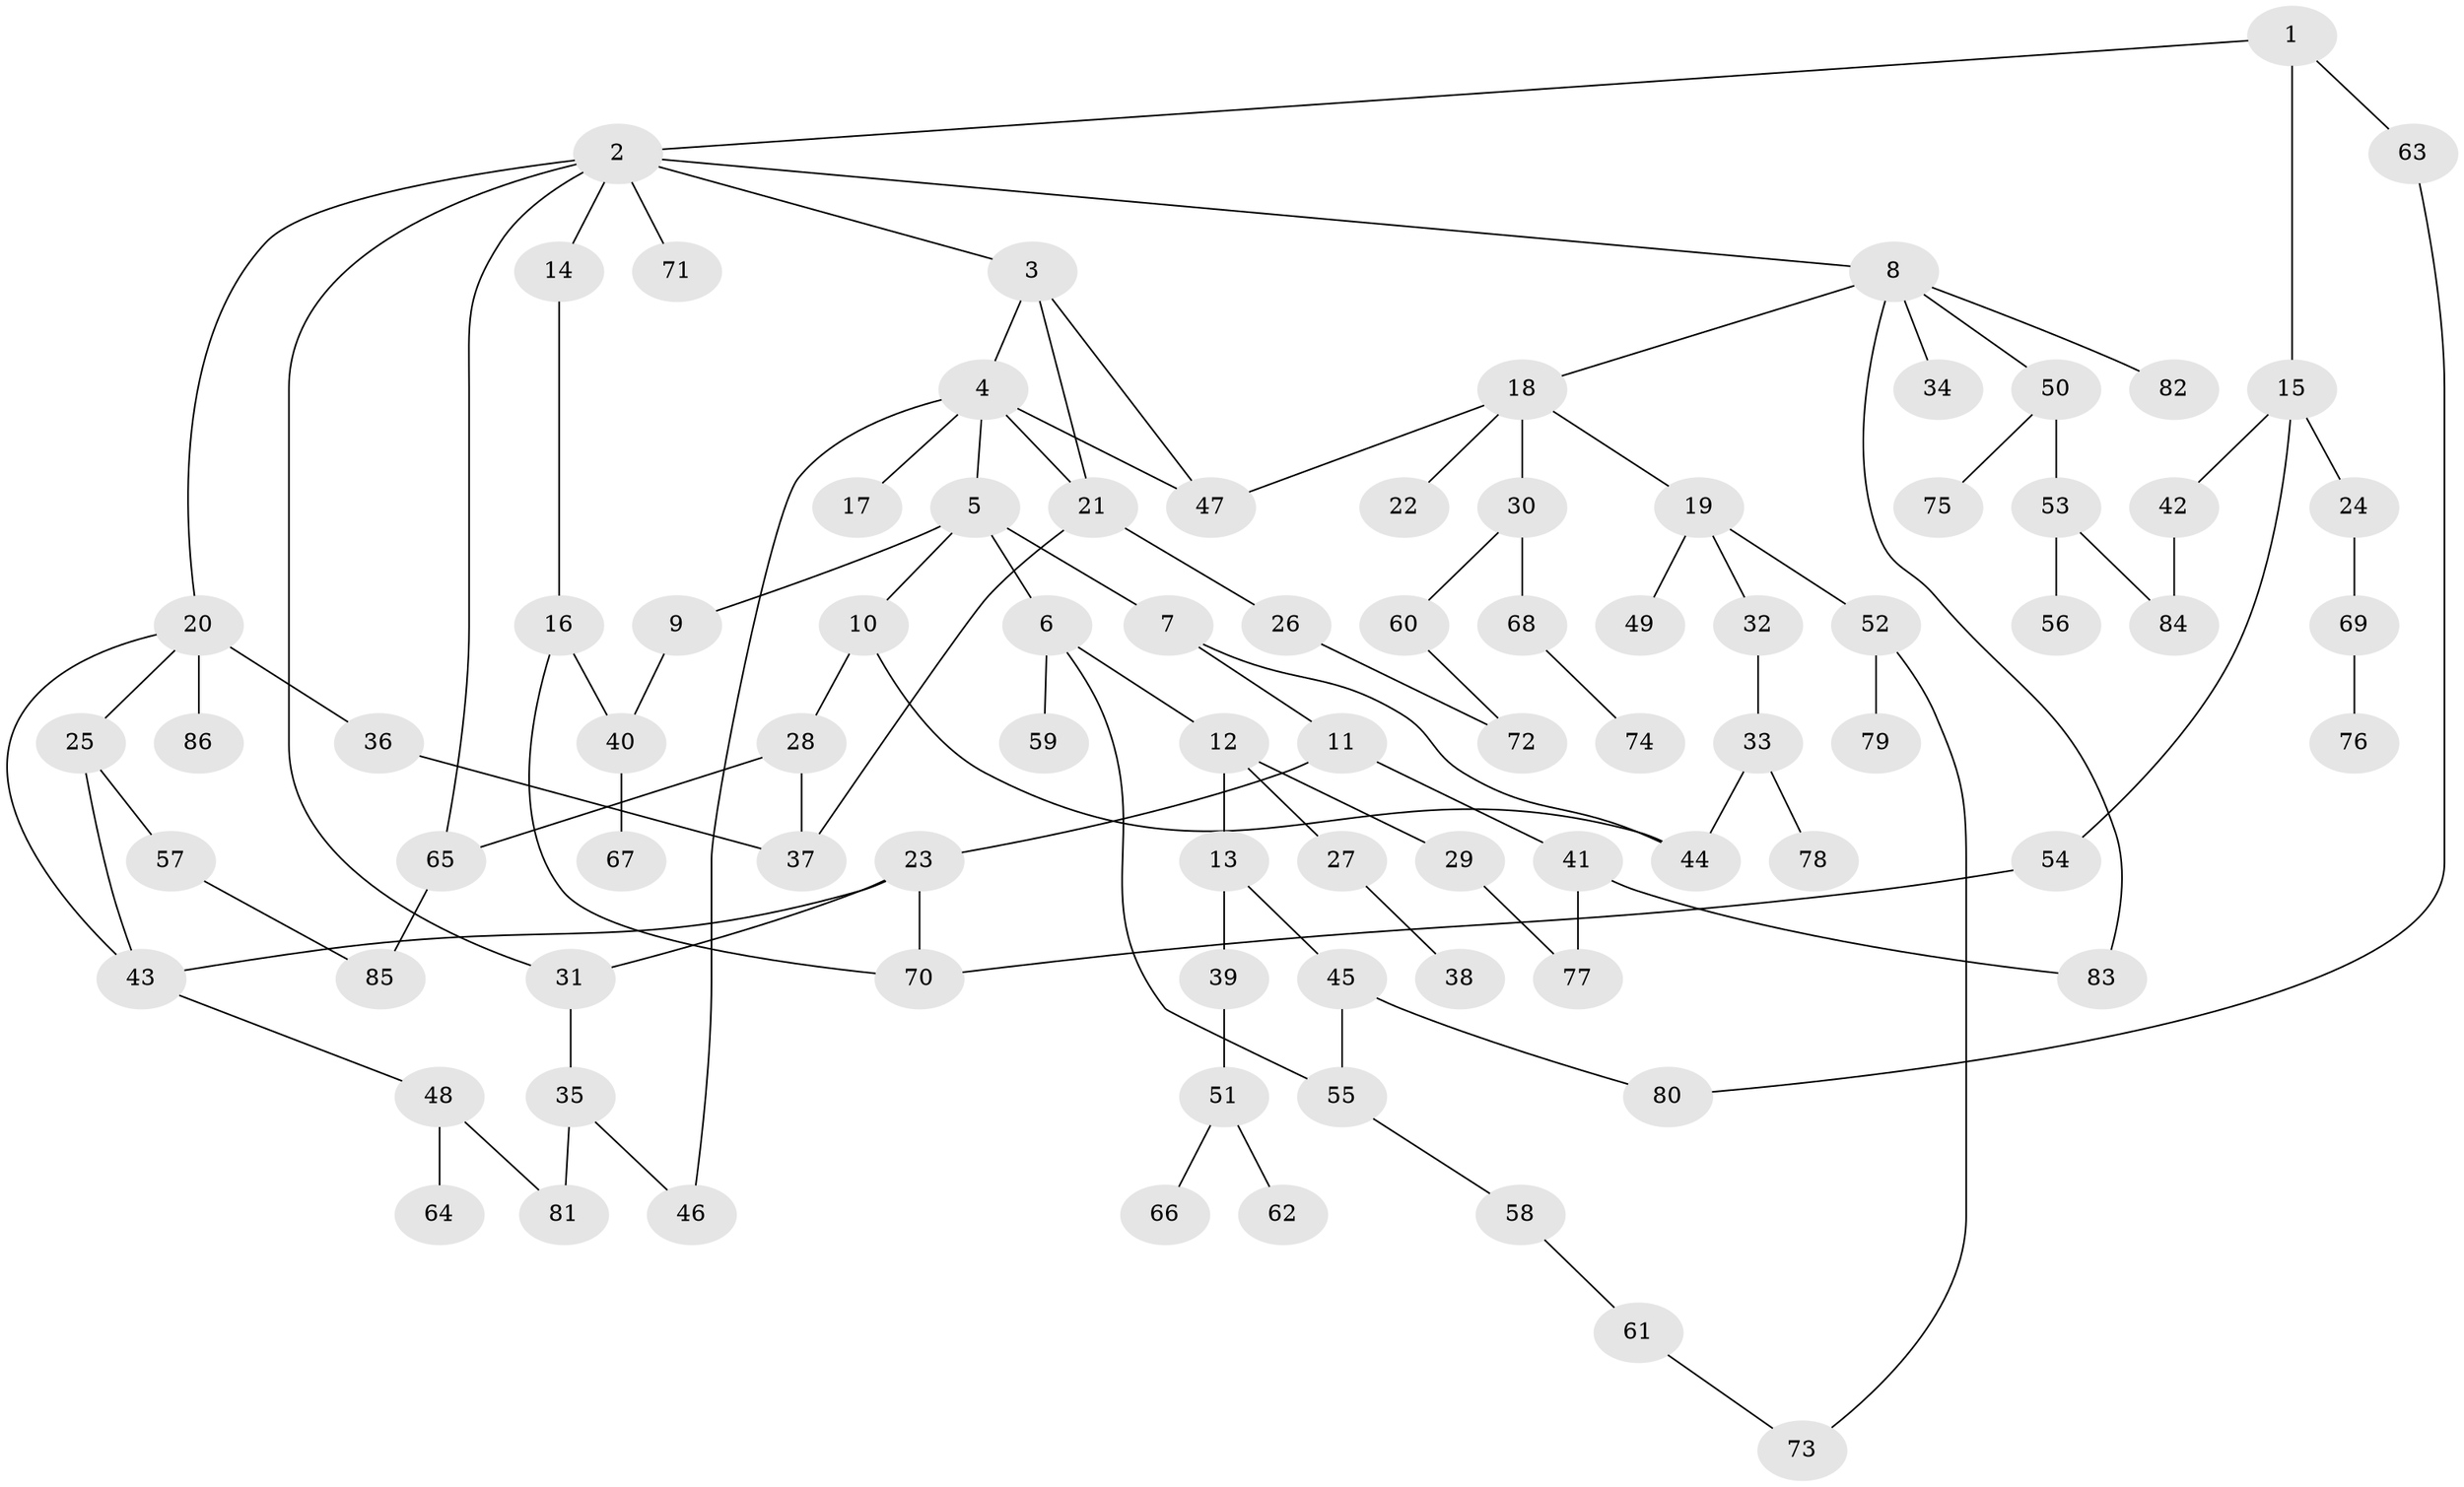// original degree distribution, {4: 0.16783216783216784, 8: 0.006993006993006993, 5: 0.027972027972027972, 7: 0.013986013986013986, 3: 0.13286713286713286, 2: 0.2867132867132867, 1: 0.35664335664335667, 6: 0.006993006993006993}
// Generated by graph-tools (version 1.1) at 2025/48/03/04/25 22:48:48]
// undirected, 86 vertices, 109 edges
graph export_dot {
  node [color=gray90,style=filled];
  1;
  2;
  3;
  4;
  5;
  6;
  7;
  8;
  9;
  10;
  11;
  12;
  13;
  14;
  15;
  16;
  17;
  18;
  19;
  20;
  21;
  22;
  23;
  24;
  25;
  26;
  27;
  28;
  29;
  30;
  31;
  32;
  33;
  34;
  35;
  36;
  37;
  38;
  39;
  40;
  41;
  42;
  43;
  44;
  45;
  46;
  47;
  48;
  49;
  50;
  51;
  52;
  53;
  54;
  55;
  56;
  57;
  58;
  59;
  60;
  61;
  62;
  63;
  64;
  65;
  66;
  67;
  68;
  69;
  70;
  71;
  72;
  73;
  74;
  75;
  76;
  77;
  78;
  79;
  80;
  81;
  82;
  83;
  84;
  85;
  86;
  1 -- 2 [weight=1.0];
  1 -- 15 [weight=1.0];
  1 -- 63 [weight=1.0];
  2 -- 3 [weight=1.0];
  2 -- 8 [weight=1.0];
  2 -- 14 [weight=1.0];
  2 -- 20 [weight=1.0];
  2 -- 31 [weight=1.0];
  2 -- 65 [weight=1.0];
  2 -- 71 [weight=1.0];
  3 -- 4 [weight=1.0];
  3 -- 21 [weight=1.0];
  3 -- 47 [weight=1.0];
  4 -- 5 [weight=1.0];
  4 -- 17 [weight=1.0];
  4 -- 21 [weight=1.0];
  4 -- 46 [weight=1.0];
  4 -- 47 [weight=1.0];
  5 -- 6 [weight=1.0];
  5 -- 7 [weight=1.0];
  5 -- 9 [weight=1.0];
  5 -- 10 [weight=1.0];
  6 -- 12 [weight=1.0];
  6 -- 55 [weight=1.0];
  6 -- 59 [weight=1.0];
  7 -- 11 [weight=1.0];
  7 -- 44 [weight=1.0];
  8 -- 18 [weight=1.0];
  8 -- 34 [weight=1.0];
  8 -- 50 [weight=1.0];
  8 -- 82 [weight=1.0];
  8 -- 83 [weight=1.0];
  9 -- 40 [weight=1.0];
  10 -- 28 [weight=1.0];
  10 -- 44 [weight=1.0];
  11 -- 23 [weight=1.0];
  11 -- 41 [weight=1.0];
  12 -- 13 [weight=1.0];
  12 -- 27 [weight=1.0];
  12 -- 29 [weight=1.0];
  13 -- 39 [weight=1.0];
  13 -- 45 [weight=1.0];
  14 -- 16 [weight=1.0];
  15 -- 24 [weight=1.0];
  15 -- 42 [weight=1.0];
  15 -- 54 [weight=1.0];
  16 -- 40 [weight=1.0];
  16 -- 70 [weight=1.0];
  18 -- 19 [weight=1.0];
  18 -- 22 [weight=1.0];
  18 -- 30 [weight=1.0];
  18 -- 47 [weight=1.0];
  19 -- 32 [weight=1.0];
  19 -- 49 [weight=1.0];
  19 -- 52 [weight=1.0];
  20 -- 25 [weight=1.0];
  20 -- 36 [weight=1.0];
  20 -- 43 [weight=1.0];
  20 -- 86 [weight=1.0];
  21 -- 26 [weight=1.0];
  21 -- 37 [weight=1.0];
  23 -- 31 [weight=1.0];
  23 -- 43 [weight=1.0];
  23 -- 70 [weight=1.0];
  24 -- 69 [weight=1.0];
  25 -- 43 [weight=1.0];
  25 -- 57 [weight=2.0];
  26 -- 72 [weight=1.0];
  27 -- 38 [weight=1.0];
  28 -- 37 [weight=1.0];
  28 -- 65 [weight=1.0];
  29 -- 77 [weight=1.0];
  30 -- 60 [weight=1.0];
  30 -- 68 [weight=1.0];
  31 -- 35 [weight=1.0];
  32 -- 33 [weight=1.0];
  33 -- 44 [weight=1.0];
  33 -- 78 [weight=1.0];
  35 -- 46 [weight=1.0];
  35 -- 81 [weight=1.0];
  36 -- 37 [weight=1.0];
  39 -- 51 [weight=2.0];
  40 -- 67 [weight=1.0];
  41 -- 77 [weight=1.0];
  41 -- 83 [weight=1.0];
  42 -- 84 [weight=1.0];
  43 -- 48 [weight=1.0];
  45 -- 55 [weight=1.0];
  45 -- 80 [weight=1.0];
  48 -- 64 [weight=1.0];
  48 -- 81 [weight=1.0];
  50 -- 53 [weight=1.0];
  50 -- 75 [weight=1.0];
  51 -- 62 [weight=1.0];
  51 -- 66 [weight=1.0];
  52 -- 73 [weight=1.0];
  52 -- 79 [weight=1.0];
  53 -- 56 [weight=1.0];
  53 -- 84 [weight=1.0];
  54 -- 70 [weight=1.0];
  55 -- 58 [weight=1.0];
  57 -- 85 [weight=1.0];
  58 -- 61 [weight=1.0];
  60 -- 72 [weight=1.0];
  61 -- 73 [weight=1.0];
  63 -- 80 [weight=1.0];
  65 -- 85 [weight=1.0];
  68 -- 74 [weight=1.0];
  69 -- 76 [weight=1.0];
}
